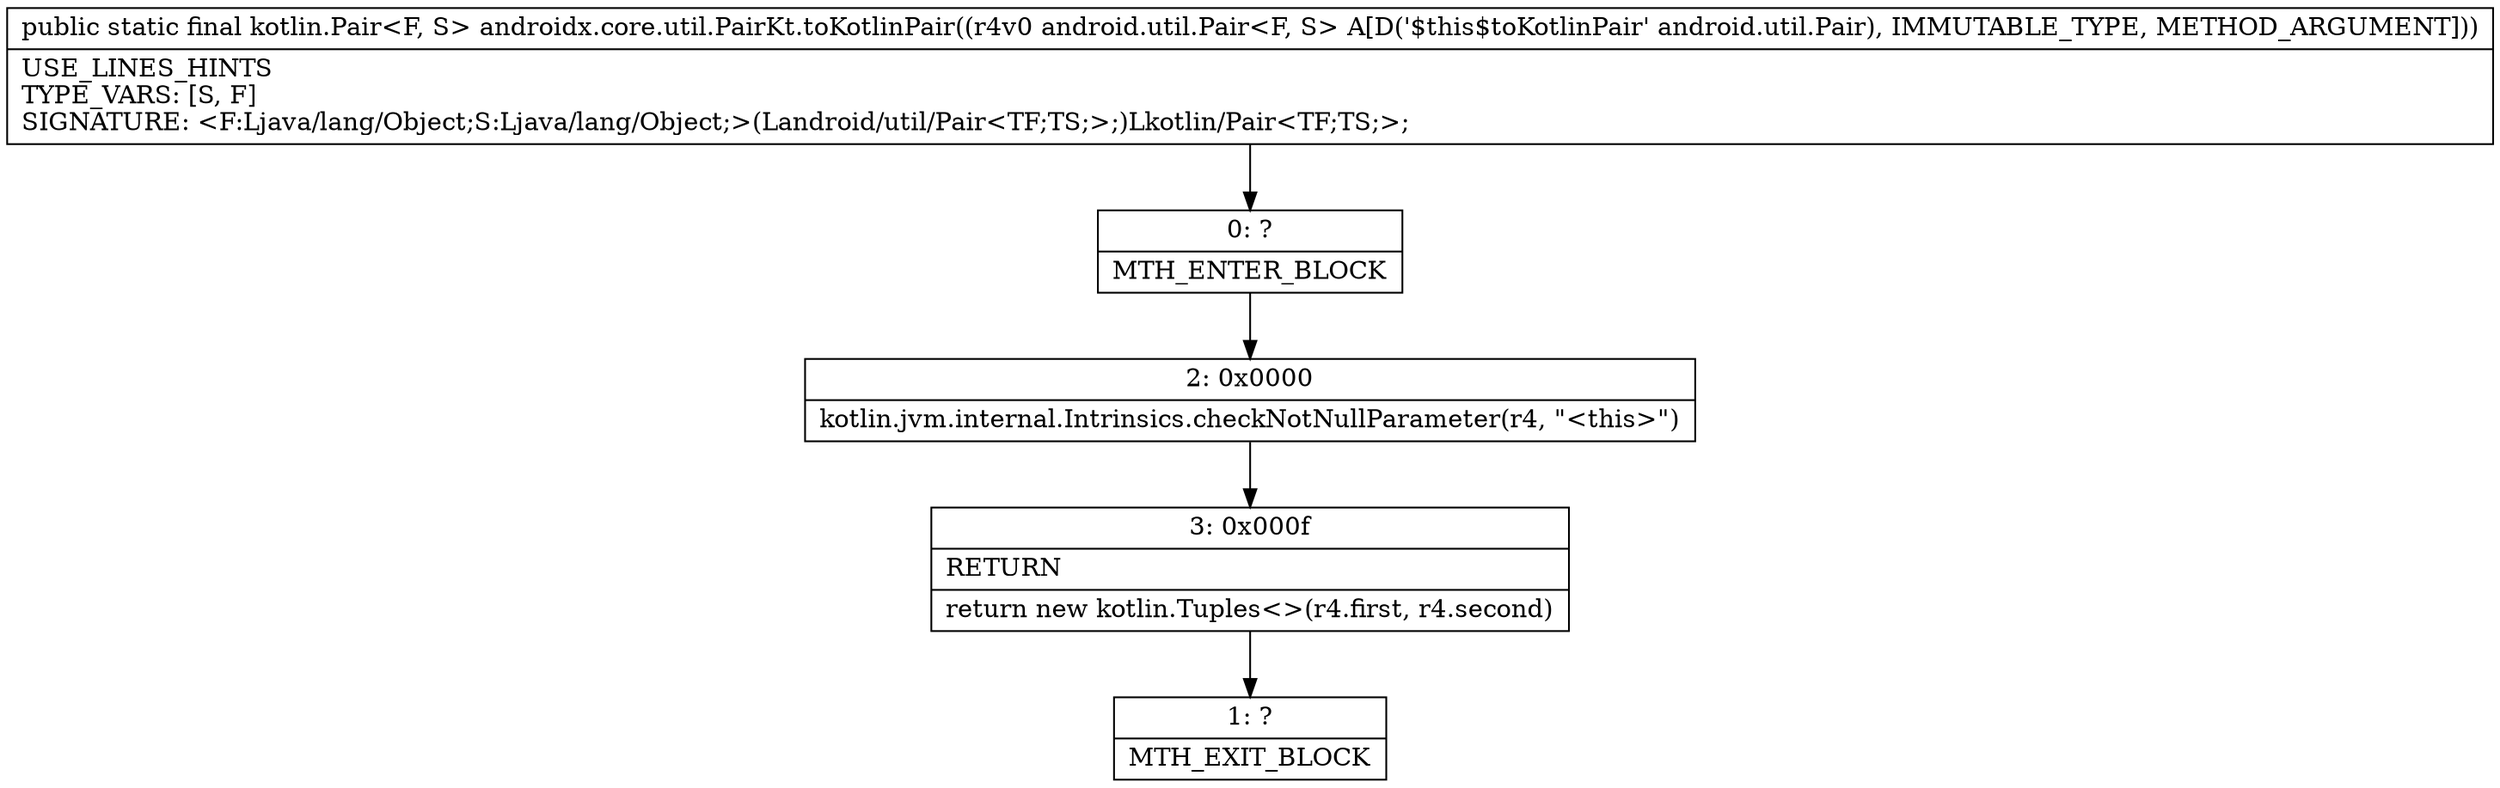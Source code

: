 digraph "CFG forandroidx.core.util.PairKt.toKotlinPair(Landroid\/util\/Pair;)Lkotlin\/Pair;" {
Node_0 [shape=record,label="{0\:\ ?|MTH_ENTER_BLOCK\l}"];
Node_2 [shape=record,label="{2\:\ 0x0000|kotlin.jvm.internal.Intrinsics.checkNotNullParameter(r4, \"\<this\>\")\l}"];
Node_3 [shape=record,label="{3\:\ 0x000f|RETURN\l|return new kotlin.Tuples\<\>(r4.first, r4.second)\l}"];
Node_1 [shape=record,label="{1\:\ ?|MTH_EXIT_BLOCK\l}"];
MethodNode[shape=record,label="{public static final kotlin.Pair\<F, S\> androidx.core.util.PairKt.toKotlinPair((r4v0 android.util.Pair\<F, S\> A[D('$this$toKotlinPair' android.util.Pair), IMMUTABLE_TYPE, METHOD_ARGUMENT]))  | USE_LINES_HINTS\lTYPE_VARS: [S, F]\lSIGNATURE: \<F:Ljava\/lang\/Object;S:Ljava\/lang\/Object;\>(Landroid\/util\/Pair\<TF;TS;\>;)Lkotlin\/Pair\<TF;TS;\>;\l}"];
MethodNode -> Node_0;Node_0 -> Node_2;
Node_2 -> Node_3;
Node_3 -> Node_1;
}

